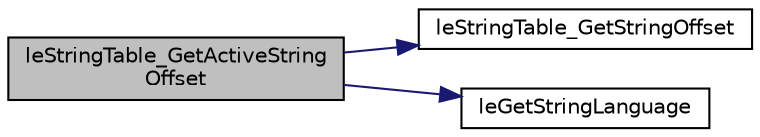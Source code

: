 digraph "leStringTable_GetActiveStringOffset"
{
 // INTERACTIVE_SVG=YES
  edge [fontname="Helvetica",fontsize="10",labelfontname="Helvetica",labelfontsize="10"];
  node [fontname="Helvetica",fontsize="10",shape=record];
  rankdir="LR";
  Node0 [label="leStringTable_GetActiveString\lOffset",height=0.2,width=0.4,color="black", fillcolor="grey75", style="filled", fontcolor="black"];
  Node0 -> Node1 [color="midnightblue",fontsize="10",style="solid",fontname="Helvetica"];
  Node1 [label="leStringTable_GetStringOffset",height=0.2,width=0.4,color="black", fillcolor="white", style="filled",URL="$legato__stringtable_8h.html#ac311952e52f2b4371eef4b22349c886e",tooltip="Get offset of a string in table by string and language ID. "];
  Node0 -> Node2 [color="midnightblue",fontsize="10",style="solid",fontname="Helvetica"];
  Node2 [label="leGetStringLanguage",height=0.2,width=0.4,color="black", fillcolor="white", style="filled",URL="$legato__state_8h.html#ad667ef84161f917945b305ccdc88f4a2",tooltip="Get language index. "];
}
